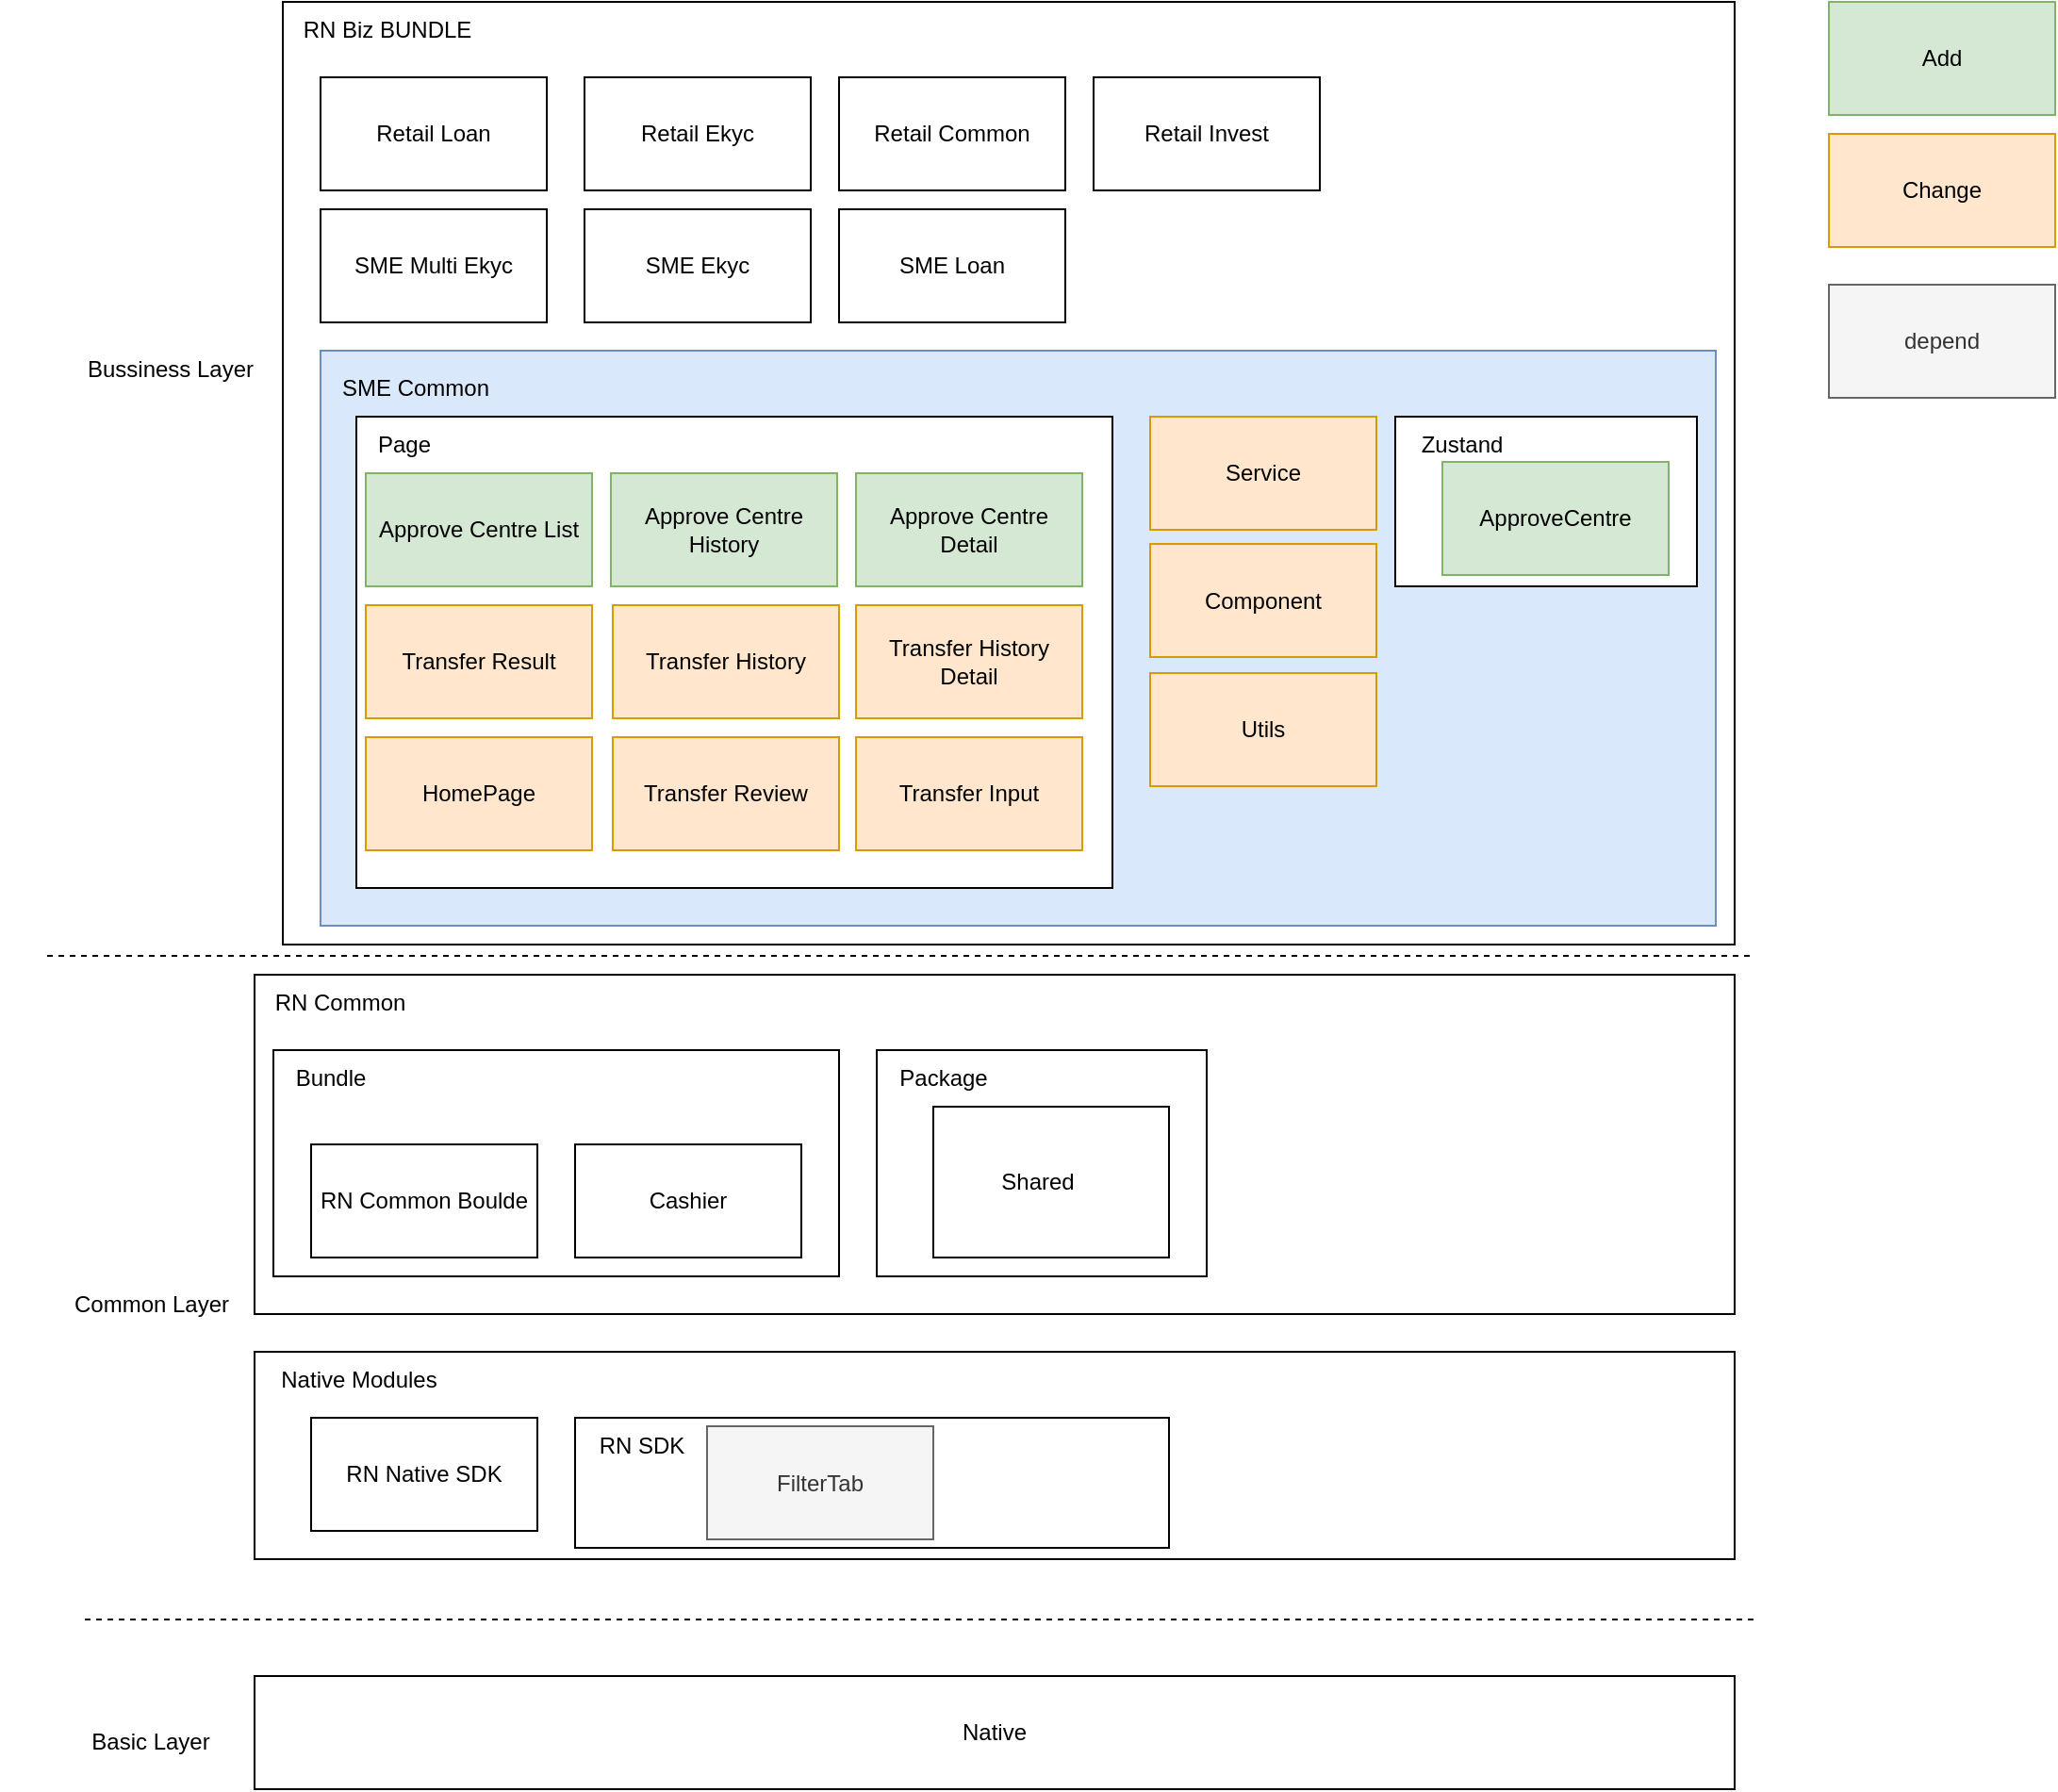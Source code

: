 <mxfile version="22.0.4" type="github" pages="5">
  <diagram name="第 1 页" id="SVOeLLBuaqfscllLG8ez">
    <mxGraphModel dx="1242" dy="789" grid="1" gridSize="10" guides="1" tooltips="1" connect="1" arrows="1" fold="1" page="1" pageScale="1" pageWidth="827" pageHeight="1169" math="0" shadow="0">
      <root>
        <mxCell id="0" />
        <mxCell id="1" parent="0" />
        <mxCell id="k2F19s1-udbzjFYvomcV-29" value="" style="rounded=0;whiteSpace=wrap;html=1;" parent="1" vertex="1">
          <mxGeometry x="165" y="586" width="785" height="180" as="geometry" />
        </mxCell>
        <mxCell id="k2F19s1-udbzjFYvomcV-27" value="" style="rounded=0;whiteSpace=wrap;html=1;" parent="1" vertex="1">
          <mxGeometry x="495" y="626" width="175" height="120" as="geometry" />
        </mxCell>
        <mxCell id="k2F19s1-udbzjFYvomcV-1" value="" style="endArrow=none;dashed=1;html=1;rounded=0;" parent="1" edge="1">
          <mxGeometry width="50" height="50" relative="1" as="geometry">
            <mxPoint x="55" y="576" as="sourcePoint" />
            <mxPoint x="960" y="576" as="targetPoint" />
          </mxGeometry>
        </mxCell>
        <mxCell id="k2F19s1-udbzjFYvomcV-2" value="Bussiness Layer" style="text;html=1;align=center;verticalAlign=middle;resizable=0;points=[];autosize=1;strokeColor=none;fillColor=none;" parent="1" vertex="1">
          <mxGeometry x="65" y="250" width="110" height="30" as="geometry" />
        </mxCell>
        <mxCell id="k2F19s1-udbzjFYvomcV-3" value="" style="rounded=0;whiteSpace=wrap;html=1;" parent="1" vertex="1">
          <mxGeometry x="180" y="70" width="770" height="500" as="geometry" />
        </mxCell>
        <mxCell id="k2F19s1-udbzjFYvomcV-4" value="RN Biz BUNDLE" style="text;html=1;align=center;verticalAlign=middle;resizable=0;points=[];autosize=1;strokeColor=none;fillColor=none;" parent="1" vertex="1">
          <mxGeometry x="180" y="70" width="110" height="30" as="geometry" />
        </mxCell>
        <mxCell id="k2F19s1-udbzjFYvomcV-5" value="Retail Loan" style="rounded=0;whiteSpace=wrap;html=1;" parent="1" vertex="1">
          <mxGeometry x="200" y="110" width="120" height="60" as="geometry" />
        </mxCell>
        <mxCell id="k2F19s1-udbzjFYvomcV-6" value="Retail Ekyc" style="rounded=0;whiteSpace=wrap;html=1;" parent="1" vertex="1">
          <mxGeometry x="340" y="110" width="120" height="60" as="geometry" />
        </mxCell>
        <mxCell id="k2F19s1-udbzjFYvomcV-7" value="Retail Invest" style="rounded=0;whiteSpace=wrap;html=1;" parent="1" vertex="1">
          <mxGeometry x="610" y="110" width="120" height="60" as="geometry" />
        </mxCell>
        <mxCell id="k2F19s1-udbzjFYvomcV-8" value="Retail Common" style="rounded=0;whiteSpace=wrap;html=1;" parent="1" vertex="1">
          <mxGeometry x="475" y="110" width="120" height="60" as="geometry" />
        </mxCell>
        <mxCell id="k2F19s1-udbzjFYvomcV-10" value="" style="rounded=0;whiteSpace=wrap;html=1;fillColor=#dae8fc;strokeColor=#6c8ebf;" parent="1" vertex="1">
          <mxGeometry x="200" y="255" width="740" height="305" as="geometry" />
        </mxCell>
        <mxCell id="k2F19s1-udbzjFYvomcV-11" value="SME Multi Ekyc" style="rounded=0;whiteSpace=wrap;html=1;" parent="1" vertex="1">
          <mxGeometry x="200" y="180" width="120" height="60" as="geometry" />
        </mxCell>
        <mxCell id="k2F19s1-udbzjFYvomcV-12" value="SME Ekyc" style="rounded=0;whiteSpace=wrap;html=1;" parent="1" vertex="1">
          <mxGeometry x="340" y="180" width="120" height="60" as="geometry" />
        </mxCell>
        <mxCell id="k2F19s1-udbzjFYvomcV-14" value="SME Loan" style="rounded=0;whiteSpace=wrap;html=1;" parent="1" vertex="1">
          <mxGeometry x="475" y="180" width="120" height="60" as="geometry" />
        </mxCell>
        <mxCell id="k2F19s1-udbzjFYvomcV-15" value="SME Common" style="text;html=1;align=center;verticalAlign=middle;resizable=0;points=[];autosize=1;strokeColor=none;fillColor=none;" parent="1" vertex="1">
          <mxGeometry x="200" y="260" width="100" height="30" as="geometry" />
        </mxCell>
        <mxCell id="k2F19s1-udbzjFYvomcV-20" value="Common Layer" style="text;html=1;align=center;verticalAlign=middle;resizable=0;points=[];autosize=1;strokeColor=none;fillColor=none;" parent="1" vertex="1">
          <mxGeometry x="55" y="746" width="110" height="30" as="geometry" />
        </mxCell>
        <mxCell id="k2F19s1-udbzjFYvomcV-21" value="" style="rounded=0;whiteSpace=wrap;html=1;" parent="1" vertex="1">
          <mxGeometry x="175" y="626" width="300" height="120" as="geometry" />
        </mxCell>
        <mxCell id="k2F19s1-udbzjFYvomcV-23" value="RN Common Boulde" style="whiteSpace=wrap;html=1;" parent="1" vertex="1">
          <mxGeometry x="195" y="676" width="120" height="60" as="geometry" />
        </mxCell>
        <mxCell id="k2F19s1-udbzjFYvomcV-24" value="Cashier" style="whiteSpace=wrap;html=1;" parent="1" vertex="1">
          <mxGeometry x="335" y="676" width="120" height="60" as="geometry" />
        </mxCell>
        <mxCell id="k2F19s1-udbzjFYvomcV-25" value="" style="whiteSpace=wrap;html=1;" parent="1" vertex="1">
          <mxGeometry x="525" y="656" width="125" height="80" as="geometry" />
        </mxCell>
        <mxCell id="k2F19s1-udbzjFYvomcV-26" value="Bundle" style="text;html=1;align=center;verticalAlign=middle;resizable=0;points=[];autosize=1;strokeColor=none;fillColor=none;" parent="1" vertex="1">
          <mxGeometry x="175" y="626" width="60" height="30" as="geometry" />
        </mxCell>
        <mxCell id="k2F19s1-udbzjFYvomcV-28" value="Package" style="text;html=1;align=center;verticalAlign=middle;resizable=0;points=[];autosize=1;strokeColor=none;fillColor=none;" parent="1" vertex="1">
          <mxGeometry x="495" y="626" width="70" height="30" as="geometry" />
        </mxCell>
        <mxCell id="k2F19s1-udbzjFYvomcV-30" value="RN Common" style="text;html=1;align=center;verticalAlign=middle;resizable=0;points=[];autosize=1;strokeColor=none;fillColor=none;" parent="1" vertex="1">
          <mxGeometry x="165" y="586" width="90" height="30" as="geometry" />
        </mxCell>
        <mxCell id="k2F19s1-udbzjFYvomcV-31" value="" style="rounded=0;whiteSpace=wrap;html=1;" parent="1" vertex="1">
          <mxGeometry x="165" y="786" width="785" height="110" as="geometry" />
        </mxCell>
        <mxCell id="k2F19s1-udbzjFYvomcV-32" value="Native Modules" style="text;html=1;align=center;verticalAlign=middle;resizable=0;points=[];autosize=1;strokeColor=none;fillColor=none;" parent="1" vertex="1">
          <mxGeometry x="165" y="786" width="110" height="30" as="geometry" />
        </mxCell>
        <mxCell id="k2F19s1-udbzjFYvomcV-33" value="RN Native SDK" style="rounded=0;whiteSpace=wrap;html=1;" parent="1" vertex="1">
          <mxGeometry x="195" y="821" width="120" height="60" as="geometry" />
        </mxCell>
        <mxCell id="k2F19s1-udbzjFYvomcV-34" value="" style="rounded=0;whiteSpace=wrap;html=1;" parent="1" vertex="1">
          <mxGeometry x="335" y="821" width="315" height="69" as="geometry" />
        </mxCell>
        <mxCell id="k2F19s1-udbzjFYvomcV-35" value="" style="endArrow=none;dashed=1;html=1;rounded=0;" parent="1" edge="1">
          <mxGeometry width="50" height="50" relative="1" as="geometry">
            <mxPoint x="75" y="928" as="sourcePoint" />
            <mxPoint x="960" y="928" as="targetPoint" />
          </mxGeometry>
        </mxCell>
        <mxCell id="k2F19s1-udbzjFYvomcV-36" value="Basic Layer" style="text;html=1;strokeColor=none;fillColor=none;align=center;verticalAlign=middle;whiteSpace=wrap;rounded=0;" parent="1" vertex="1">
          <mxGeometry x="30" y="978" width="160" height="30" as="geometry" />
        </mxCell>
        <mxCell id="k2F19s1-udbzjFYvomcV-37" value="Native" style="rounded=0;whiteSpace=wrap;html=1;" parent="1" vertex="1">
          <mxGeometry x="165" y="958" width="785" height="60" as="geometry" />
        </mxCell>
        <mxCell id="k2F19s1-udbzjFYvomcV-38" value="" style="rounded=0;whiteSpace=wrap;html=1;" parent="1" vertex="1">
          <mxGeometry x="219" y="290" width="401" height="250" as="geometry" />
        </mxCell>
        <mxCell id="k2F19s1-udbzjFYvomcV-40" value="Page" style="text;html=1;align=center;verticalAlign=middle;resizable=0;points=[];autosize=1;strokeColor=none;fillColor=none;" parent="1" vertex="1">
          <mxGeometry x="219" y="290" width="50" height="30" as="geometry" />
        </mxCell>
        <mxCell id="k2F19s1-udbzjFYvomcV-17" value="Approve Centre List" style="rounded=0;whiteSpace=wrap;html=1;fillColor=#d5e8d4;strokeColor=#82b366;" parent="1" vertex="1">
          <mxGeometry x="224" y="320" width="120" height="60" as="geometry" />
        </mxCell>
        <mxCell id="k2F19s1-udbzjFYvomcV-18" value="Approve Centre History" style="rounded=0;whiteSpace=wrap;html=1;fillColor=#d5e8d4;strokeColor=#82b366;" parent="1" vertex="1">
          <mxGeometry x="354" y="320" width="120" height="60" as="geometry" />
        </mxCell>
        <mxCell id="k2F19s1-udbzjFYvomcV-19" value="Approve Centre Detail" style="rounded=0;whiteSpace=wrap;html=1;fillColor=#d5e8d4;strokeColor=#82b366;" parent="1" vertex="1">
          <mxGeometry x="484" y="320" width="120" height="60" as="geometry" />
        </mxCell>
        <mxCell id="k2F19s1-udbzjFYvomcV-41" value="Add" style="rounded=0;whiteSpace=wrap;html=1;fillColor=#d5e8d4;strokeColor=#82b366;" parent="1" vertex="1">
          <mxGeometry x="1000" y="70" width="120" height="60" as="geometry" />
        </mxCell>
        <mxCell id="k2F19s1-udbzjFYvomcV-43" value="Transfer Input" style="rounded=0;whiteSpace=wrap;html=1;fillColor=#ffe6cc;strokeColor=#d79b00;" parent="1" vertex="1">
          <mxGeometry x="484" y="460" width="120" height="60" as="geometry" />
        </mxCell>
        <mxCell id="k2F19s1-udbzjFYvomcV-44" value="Transfer Result" style="rounded=0;whiteSpace=wrap;html=1;fillColor=#ffe6cc;strokeColor=#d79b00;" parent="1" vertex="1">
          <mxGeometry x="224" y="390" width="120" height="60" as="geometry" />
        </mxCell>
        <mxCell id="k2F19s1-udbzjFYvomcV-45" value="Transfer Review" style="rounded=0;whiteSpace=wrap;html=1;fillColor=#ffe6cc;strokeColor=#d79b00;" parent="1" vertex="1">
          <mxGeometry x="355" y="460" width="120" height="60" as="geometry" />
        </mxCell>
        <mxCell id="k2F19s1-udbzjFYvomcV-46" value="Transfer History" style="rounded=0;whiteSpace=wrap;html=1;fillColor=#ffe6cc;strokeColor=#d79b00;" parent="1" vertex="1">
          <mxGeometry x="355" y="390" width="120" height="60" as="geometry" />
        </mxCell>
        <mxCell id="k2F19s1-udbzjFYvomcV-47" value="Transfer History Detail" style="rounded=0;whiteSpace=wrap;html=1;fillColor=#ffe6cc;strokeColor=#d79b00;" parent="1" vertex="1">
          <mxGeometry x="484" y="390" width="120" height="60" as="geometry" />
        </mxCell>
        <mxCell id="k2F19s1-udbzjFYvomcV-48" value="Change" style="rounded=0;whiteSpace=wrap;html=1;fillColor=#ffe6cc;strokeColor=#d79b00;" parent="1" vertex="1">
          <mxGeometry x="1000" y="140" width="120" height="60" as="geometry" />
        </mxCell>
        <mxCell id="k2F19s1-udbzjFYvomcV-50" value="Service" style="rounded=0;whiteSpace=wrap;html=1;fillColor=#ffe6cc;strokeColor=#d79b00;" parent="1" vertex="1">
          <mxGeometry x="640" y="290" width="120" height="60" as="geometry" />
        </mxCell>
        <mxCell id="k2F19s1-udbzjFYvomcV-51" value="Component" style="rounded=0;whiteSpace=wrap;html=1;fillColor=#ffe6cc;strokeColor=#d79b00;" parent="1" vertex="1">
          <mxGeometry x="640" y="357.5" width="120" height="60" as="geometry" />
        </mxCell>
        <mxCell id="k2F19s1-udbzjFYvomcV-53" value="Utils" style="rounded=0;whiteSpace=wrap;html=1;fillColor=#ffe6cc;strokeColor=#d79b00;" parent="1" vertex="1">
          <mxGeometry x="640" y="426" width="120" height="60" as="geometry" />
        </mxCell>
        <mxCell id="k2F19s1-udbzjFYvomcV-54" value="Shared" style="text;html=1;align=center;verticalAlign=middle;resizable=0;points=[];autosize=1;strokeColor=none;fillColor=none;" parent="1" vertex="1">
          <mxGeometry x="550" y="681" width="60" height="30" as="geometry" />
        </mxCell>
        <mxCell id="nD8VQmV03DWZrEPEARVr-1" value="HomePage" style="rounded=0;whiteSpace=wrap;html=1;fillColor=#ffe6cc;strokeColor=#d79b00;" parent="1" vertex="1">
          <mxGeometry x="224" y="460" width="120" height="60" as="geometry" />
        </mxCell>
        <mxCell id="_ep7b97RxbZq0zcdTZu0-1" value="" style="rounded=0;whiteSpace=wrap;html=1;" parent="1" vertex="1">
          <mxGeometry x="770" y="290" width="160" height="90" as="geometry" />
        </mxCell>
        <mxCell id="_ep7b97RxbZq0zcdTZu0-2" value="Zustand" style="text;html=1;align=center;verticalAlign=middle;resizable=0;points=[];autosize=1;strokeColor=none;fillColor=none;" parent="1" vertex="1">
          <mxGeometry x="770" y="290" width="70" height="30" as="geometry" />
        </mxCell>
        <mxCell id="_ep7b97RxbZq0zcdTZu0-3" value="ApproveCentre" style="rounded=0;whiteSpace=wrap;html=1;fillColor=#d5e8d4;strokeColor=#82b366;" parent="1" vertex="1">
          <mxGeometry x="795" y="314" width="120" height="60" as="geometry" />
        </mxCell>
        <mxCell id="GVRIRA86Ze1fxf7ZjwVl-1" value="RN SDK" style="text;html=1;align=center;verticalAlign=middle;resizable=0;points=[];autosize=1;strokeColor=none;fillColor=none;" vertex="1" parent="1">
          <mxGeometry x="335" y="821" width="70" height="30" as="geometry" />
        </mxCell>
        <mxCell id="GVRIRA86Ze1fxf7ZjwVl-3" value="FilterTab" style="whiteSpace=wrap;html=1;fillColor=#f5f5f5;fontColor=#333333;strokeColor=#666666;" vertex="1" parent="1">
          <mxGeometry x="405" y="825.5" width="120" height="60" as="geometry" />
        </mxCell>
        <mxCell id="GVRIRA86Ze1fxf7ZjwVl-4" value="depend" style="rounded=0;whiteSpace=wrap;html=1;fillColor=#f5f5f5;fontColor=#333333;strokeColor=#666666;" vertex="1" parent="1">
          <mxGeometry x="1000" y="220" width="120" height="60" as="geometry" />
        </mxCell>
      </root>
    </mxGraphModel>
  </diagram>
  <diagram id="fCjsPduJYnLVm-VEbAuy" name="第 2 页">
    <mxGraphModel dx="1242" dy="789" grid="1" gridSize="10" guides="1" tooltips="1" connect="1" arrows="1" fold="1" page="1" pageScale="1" pageWidth="827" pageHeight="1169" math="0" shadow="0">
      <root>
        <mxCell id="0" />
        <mxCell id="1" parent="0" />
        <mxCell id="AS8XyxeajcIy4XUS7tyt-1" value="Actor" style="shape=umlActor;verticalLabelPosition=bottom;verticalAlign=top;html=1;outlineConnect=0;" parent="1" vertex="1">
          <mxGeometry x="140" y="440" width="30" height="60" as="geometry" />
        </mxCell>
        <mxCell id="AS8XyxeajcIy4XUS7tyt-2" value="view Approve Centre List" style="rounded=0;whiteSpace=wrap;html=1;" parent="1" vertex="1">
          <mxGeometry x="370" y="170" width="120" height="60" as="geometry" />
        </mxCell>
        <mxCell id="AS8XyxeajcIy4XUS7tyt-6" style="rounded=0;orthogonalLoop=1;jettySize=auto;html=1;entryX=1;entryY=0.5;entryDx=0;entryDy=0;endArrow=diamondThin;endFill=0;" parent="1" source="AS8XyxeajcIy4XUS7tyt-3" target="AS8XyxeajcIy4XUS7tyt-2" edge="1">
          <mxGeometry relative="1" as="geometry" />
        </mxCell>
        <mxCell id="jyyUSGeaHIetnFDjhhCl-16" style="rounded=0;orthogonalLoop=1;jettySize=auto;html=1;endArrow=diamondThin;endFill=0;" parent="1" source="AS8XyxeajcIy4XUS7tyt-3" target="AS8XyxeajcIy4XUS7tyt-5" edge="1">
          <mxGeometry relative="1" as="geometry" />
        </mxCell>
        <mxCell id="AS8XyxeajcIy4XUS7tyt-3" value="view Approve Centre Detail" style="ellipse;whiteSpace=wrap;html=1;" parent="1" vertex="1">
          <mxGeometry x="650" y="215" width="120" height="80" as="geometry" />
        </mxCell>
        <mxCell id="AS8XyxeajcIy4XUS7tyt-5" value="view Approve Centre History" style="rounded=0;whiteSpace=wrap;html=1;" parent="1" vertex="1">
          <mxGeometry x="370" y="300" width="120" height="60" as="geometry" />
        </mxCell>
        <mxCell id="AS8XyxeajcIy4XUS7tyt-7" value="Submit Transfer Approve" style="rounded=0;whiteSpace=wrap;html=1;shape=ellipse;perimeter=ellipsePerimeter;" parent="1" vertex="1">
          <mxGeometry x="370" y="430" width="120" height="60" as="geometry" />
        </mxCell>
        <mxCell id="AS8XyxeajcIy4XUS7tyt-10" value="View Transfer Result" style="rounded=0;whiteSpace=wrap;html=1;shape=ellipse;perimeter=ellipsePerimeter;" parent="1" vertex="1">
          <mxGeometry x="370" y="530" width="120" height="60" as="geometry" />
        </mxCell>
        <mxCell id="jyyUSGeaHIetnFDjhhCl-2" value="View Approve Centre Card" style="rounded=0;whiteSpace=wrap;html=1;shape=ellipse;perimeter=ellipsePerimeter;" parent="1" vertex="1">
          <mxGeometry x="370" y="630" width="120" height="60" as="geometry" />
        </mxCell>
        <mxCell id="jyyUSGeaHIetnFDjhhCl-9" style="rounded=0;orthogonalLoop=1;jettySize=auto;html=1;entryX=1;entryY=0.5;entryDx=0;entryDy=0;endArrow=diamondThin;endFill=0;" parent="1" source="jyyUSGeaHIetnFDjhhCl-5" target="AS8XyxeajcIy4XUS7tyt-3" edge="1">
          <mxGeometry relative="1" as="geometry" />
        </mxCell>
        <mxCell id="jyyUSGeaHIetnFDjhhCl-5" value="Cancel Submitted" style="ellipse;whiteSpace=wrap;html=1;" parent="1" vertex="1">
          <mxGeometry x="950" y="100" width="120" height="80" as="geometry" />
        </mxCell>
        <mxCell id="jyyUSGeaHIetnFDjhhCl-10" style="rounded=0;orthogonalLoop=1;jettySize=auto;html=1;entryX=1;entryY=0.5;entryDx=0;entryDy=0;endArrow=diamondThin;endFill=0;" parent="1" source="jyyUSGeaHIetnFDjhhCl-6" target="AS8XyxeajcIy4XUS7tyt-3" edge="1">
          <mxGeometry relative="1" as="geometry" />
        </mxCell>
        <mxCell id="jyyUSGeaHIetnFDjhhCl-6" value="Approve Submitted" style="ellipse;whiteSpace=wrap;html=1;" parent="1" vertex="1">
          <mxGeometry x="950" y="210" width="120" height="80" as="geometry" />
        </mxCell>
        <mxCell id="jyyUSGeaHIetnFDjhhCl-11" style="rounded=0;orthogonalLoop=1;jettySize=auto;html=1;entryX=1;entryY=0.5;entryDx=0;entryDy=0;endArrow=diamondThin;endFill=0;" parent="1" source="jyyUSGeaHIetnFDjhhCl-7" target="AS8XyxeajcIy4XUS7tyt-3" edge="1">
          <mxGeometry relative="1" as="geometry" />
        </mxCell>
        <mxCell id="jyyUSGeaHIetnFDjhhCl-7" value="Reject Submitted" style="ellipse;whiteSpace=wrap;html=1;" parent="1" vertex="1">
          <mxGeometry x="950" y="330" width="120" height="80" as="geometry" />
        </mxCell>
        <mxCell id="jyyUSGeaHIetnFDjhhCl-12" value="includes" style="text;html=1;align=center;verticalAlign=middle;resizable=0;points=[];autosize=1;strokeColor=none;fillColor=none;" parent="1" vertex="1">
          <mxGeometry x="850" y="170" width="70" height="30" as="geometry" />
        </mxCell>
        <mxCell id="jyyUSGeaHIetnFDjhhCl-13" value="includes" style="text;html=1;align=center;verticalAlign=middle;resizable=0;points=[];autosize=1;strokeColor=none;fillColor=none;" parent="1" vertex="1">
          <mxGeometry x="850" y="230" width="70" height="30" as="geometry" />
        </mxCell>
        <mxCell id="jyyUSGeaHIetnFDjhhCl-15" value="includes" style="text;html=1;align=center;verticalAlign=middle;resizable=0;points=[];autosize=1;strokeColor=none;fillColor=none;" parent="1" vertex="1">
          <mxGeometry x="870" y="280" width="70" height="30" as="geometry" />
        </mxCell>
        <mxCell id="jyyUSGeaHIetnFDjhhCl-17" value="includes" style="text;html=1;align=center;verticalAlign=middle;resizable=0;points=[];autosize=1;strokeColor=none;fillColor=none;" parent="1" vertex="1">
          <mxGeometry x="540" y="190" width="70" height="30" as="geometry" />
        </mxCell>
        <mxCell id="jyyUSGeaHIetnFDjhhCl-18" value="includes" style="text;html=1;align=center;verticalAlign=middle;resizable=0;points=[];autosize=1;strokeColor=none;fillColor=none;" parent="1" vertex="1">
          <mxGeometry x="540" y="295" width="70" height="30" as="geometry" />
        </mxCell>
        <mxCell id="jyyUSGeaHIetnFDjhhCl-19" style="rounded=0;orthogonalLoop=1;jettySize=auto;html=1;entryX=1;entryY=0.333;entryDx=0;entryDy=0;entryPerimeter=0;startArrow=classicThin;startFill=1;endArrow=none;endFill=0;exitX=0;exitY=0.5;exitDx=0;exitDy=0;" parent="1" source="AS8XyxeajcIy4XUS7tyt-2" target="AS8XyxeajcIy4XUS7tyt-1" edge="1">
          <mxGeometry relative="1" as="geometry">
            <mxPoint x="360" y="210" as="sourcePoint" />
          </mxGeometry>
        </mxCell>
        <mxCell id="jyyUSGeaHIetnFDjhhCl-20" style="rounded=0;orthogonalLoop=1;jettySize=auto;html=1;entryX=1;entryY=0.333;entryDx=0;entryDy=0;entryPerimeter=0;startArrow=classic;startFill=1;endArrow=none;endFill=0;exitX=0;exitY=0.5;exitDx=0;exitDy=0;" parent="1" source="AS8XyxeajcIy4XUS7tyt-5" target="AS8XyxeajcIy4XUS7tyt-1" edge="1">
          <mxGeometry relative="1" as="geometry" />
        </mxCell>
        <mxCell id="jyyUSGeaHIetnFDjhhCl-21" style="rounded=0;orthogonalLoop=1;jettySize=auto;html=1;entryX=1;entryY=0.333;entryDx=0;entryDy=0;entryPerimeter=0;endArrow=diamondThin;endFill=0;" parent="1" source="AS8XyxeajcIy4XUS7tyt-7" target="AS8XyxeajcIy4XUS7tyt-1" edge="1">
          <mxGeometry relative="1" as="geometry" />
        </mxCell>
        <mxCell id="jyyUSGeaHIetnFDjhhCl-22" style="rounded=0;orthogonalLoop=1;jettySize=auto;html=1;entryX=1;entryY=0.333;entryDx=0;entryDy=0;entryPerimeter=0;endArrow=diamondThin;endFill=0;" parent="1" source="AS8XyxeajcIy4XUS7tyt-10" target="AS8XyxeajcIy4XUS7tyt-1" edge="1">
          <mxGeometry relative="1" as="geometry" />
        </mxCell>
        <mxCell id="jyyUSGeaHIetnFDjhhCl-23" style="rounded=0;orthogonalLoop=1;jettySize=auto;html=1;entryX=1;entryY=0.333;entryDx=0;entryDy=0;entryPerimeter=0;endArrow=diamondThin;endFill=0;" parent="1" source="jyyUSGeaHIetnFDjhhCl-2" target="AS8XyxeajcIy4XUS7tyt-1" edge="1">
          <mxGeometry relative="1" as="geometry" />
        </mxCell>
        <mxCell id="jyyUSGeaHIetnFDjhhCl-24" value="includes" style="text;html=1;align=center;verticalAlign=middle;resizable=0;points=[];autosize=1;strokeColor=none;fillColor=none;" parent="1" vertex="1">
          <mxGeometry x="280" y="480" width="70" height="30" as="geometry" />
        </mxCell>
        <mxCell id="jyyUSGeaHIetnFDjhhCl-25" value="includes" style="text;html=1;align=center;verticalAlign=middle;resizable=0;points=[];autosize=1;strokeColor=none;fillColor=none;" parent="1" vertex="1">
          <mxGeometry x="240" y="555" width="70" height="30" as="geometry" />
        </mxCell>
      </root>
    </mxGraphModel>
  </diagram>
  <diagram id="XMk9npUKY9AwcK1mhTFS" name="第 3 页">
    <mxGraphModel dx="1242" dy="789" grid="1" gridSize="10" guides="1" tooltips="1" connect="1" arrows="1" fold="1" page="1" pageScale="1" pageWidth="827" pageHeight="1169" math="0" shadow="0">
      <root>
        <mxCell id="0" />
        <mxCell id="1" parent="0" />
        <mxCell id="8f5kq6JjVeGG66D4WR4m-1" value="" style="rounded=0;whiteSpace=wrap;html=1;" parent="1" vertex="1">
          <mxGeometry x="610" y="820" width="210" height="100" as="geometry" />
        </mxCell>
        <mxCell id="8f5kq6JjVeGG66D4WR4m-2" value="&lt;b&gt;Approve Centre List&lt;/b&gt;" style="text;html=1;align=center;verticalAlign=middle;resizable=0;points=[];autosize=1;strokeColor=none;fillColor=none;" parent="1" vertex="1">
          <mxGeometry x="610" y="820" width="140" height="30" as="geometry" />
        </mxCell>
        <mxCell id="8f5kq6JjVeGG66D4WR4m-13" style="edgeStyle=orthogonalEdgeStyle;rounded=0;orthogonalLoop=1;jettySize=auto;html=1;entryX=0;entryY=0.5;entryDx=0;entryDy=0;" parent="1" source="8f5kq6JjVeGG66D4WR4m-3" target="8f5kq6JjVeGG66D4WR4m-9" edge="1">
          <mxGeometry relative="1" as="geometry">
            <mxPoint x="900" y="990" as="targetPoint" />
          </mxGeometry>
        </mxCell>
        <mxCell id="8f5kq6JjVeGG66D4WR4m-3" value="interface ApproveCentreListProps {}" style="text;html=1;align=center;verticalAlign=middle;resizable=0;points=[];autosize=1;strokeColor=none;fillColor=none;" parent="1" vertex="1">
          <mxGeometry x="610" y="855" width="210" height="30" as="geometry" />
        </mxCell>
        <mxCell id="8f5kq6JjVeGG66D4WR4m-12" value="" style="edgeStyle=orthogonalEdgeStyle;rounded=0;orthogonalLoop=1;jettySize=auto;html=1;" parent="1" source="8f5kq6JjVeGG66D4WR4m-5" target="8f5kq6JjVeGG66D4WR4m-10" edge="1">
          <mxGeometry relative="1" as="geometry">
            <Array as="points">
              <mxPoint x="1053" y="890" />
              <mxPoint x="1053" y="890" />
            </Array>
          </mxGeometry>
        </mxCell>
        <mxCell id="8f5kq6JjVeGG66D4WR4m-5" value="" style="rounded=0;whiteSpace=wrap;html=1;" parent="1" vertex="1">
          <mxGeometry x="970" y="720" width="243" height="100" as="geometry" />
        </mxCell>
        <mxCell id="8f5kq6JjVeGG66D4WR4m-6" value="&lt;b&gt;Approve Centre History&lt;/b&gt;" style="text;html=1;align=center;verticalAlign=middle;resizable=0;points=[];autosize=1;strokeColor=none;fillColor=none;" parent="1" vertex="1">
          <mxGeometry x="970" y="720" width="160" height="30" as="geometry" />
        </mxCell>
        <mxCell id="8f5kq6JjVeGG66D4WR4m-7" value="interface ApproveCentreHisotryProps {}" style="text;html=1;align=center;verticalAlign=middle;resizable=0;points=[];autosize=1;strokeColor=none;fillColor=none;" parent="1" vertex="1">
          <mxGeometry x="970" y="755" width="230" height="30" as="geometry" />
        </mxCell>
        <mxCell id="8f5kq6JjVeGG66D4WR4m-8" style="edgeStyle=orthogonalEdgeStyle;rounded=0;orthogonalLoop=1;jettySize=auto;html=1;entryX=0;entryY=0.5;entryDx=0;entryDy=0;entryPerimeter=0;" parent="1" source="8f5kq6JjVeGG66D4WR4m-1" target="8f5kq6JjVeGG66D4WR4m-7" edge="1">
          <mxGeometry relative="1" as="geometry" />
        </mxCell>
        <mxCell id="8f5kq6JjVeGG66D4WR4m-9" value="" style="rounded=0;whiteSpace=wrap;html=1;" parent="1" vertex="1">
          <mxGeometry x="970" y="970" width="243" height="100" as="geometry" />
        </mxCell>
        <mxCell id="8f5kq6JjVeGG66D4WR4m-10" value="&lt;b&gt;Approve Centre Detail&lt;/b&gt;" style="text;html=1;align=center;verticalAlign=middle;resizable=0;points=[];autosize=1;strokeColor=none;fillColor=none;" parent="1" vertex="1">
          <mxGeometry x="975" y="970" width="150" height="30" as="geometry" />
        </mxCell>
        <mxCell id="8f5kq6JjVeGG66D4WR4m-11" value="interface ApproveCentreDetailProps {&lt;br&gt;approveId:string&lt;br&gt;}" style="text;html=1;align=center;verticalAlign=middle;resizable=0;points=[];autosize=1;strokeColor=none;fillColor=none;" parent="1" vertex="1">
          <mxGeometry x="980" y="1000" width="220" height="60" as="geometry" />
        </mxCell>
        <mxCell id="8f5kq6JjVeGG66D4WR4m-14" value="{&lt;br&gt;&lt;div style=&quot;&quot;&gt;&lt;span style=&quot;background-color: initial;&quot;&gt;approveId:string&lt;/span&gt;&lt;/div&gt;}" style="text;html=1;align=left;verticalAlign=middle;resizable=0;points=[];autosize=1;strokeColor=none;fillColor=none;" parent="1" vertex="1">
          <mxGeometry x="900" y="920" width="110" height="60" as="geometry" />
        </mxCell>
        <mxCell id="8f5kq6JjVeGG66D4WR4m-15" value="{&lt;br&gt;&lt;div style=&quot;&quot;&gt;&lt;span style=&quot;background-color: initial;&quot;&gt;approveId:string&lt;/span&gt;&lt;/div&gt;}" style="text;html=1;align=left;verticalAlign=middle;resizable=0;points=[];autosize=1;strokeColor=none;fillColor=none;" parent="1" vertex="1">
          <mxGeometry x="1053" y="840" width="110" height="60" as="geometry" />
        </mxCell>
        <mxCell id="8f5kq6JjVeGG66D4WR4m-18" style="edgeStyle=orthogonalEdgeStyle;rounded=0;orthogonalLoop=1;jettySize=auto;html=1;" parent="1" source="8f5kq6JjVeGG66D4WR4m-16" target="8f5kq6JjVeGG66D4WR4m-17" edge="1">
          <mxGeometry relative="1" as="geometry">
            <Array as="points">
              <mxPoint x="520" y="510" />
              <mxPoint x="520" y="625" />
            </Array>
          </mxGeometry>
        </mxCell>
        <mxCell id="8f5kq6JjVeGG66D4WR4m-16" value="" style="rounded=0;whiteSpace=wrap;html=1;" parent="1" vertex="1">
          <mxGeometry x="220" y="470" width="210" height="80" as="geometry" />
        </mxCell>
        <mxCell id="8f5kq6JjVeGG66D4WR4m-36" value="" style="edgeStyle=orthogonalEdgeStyle;rounded=0;orthogonalLoop=1;jettySize=auto;html=1;" parent="1" source="8f5kq6JjVeGG66D4WR4m-17" target="8f5kq6JjVeGG66D4WR4m-35" edge="1">
          <mxGeometry relative="1" as="geometry">
            <Array as="points">
              <mxPoint x="910" y="625" />
              <mxPoint x="910" y="625" />
            </Array>
          </mxGeometry>
        </mxCell>
        <mxCell id="8f5kq6JjVeGG66D4WR4m-17" value="" style="rounded=0;whiteSpace=wrap;html=1;" parent="1" vertex="1">
          <mxGeometry x="610" y="585" width="210" height="80" as="geometry" />
        </mxCell>
        <mxCell id="8f5kq6JjVeGG66D4WR4m-20" value="&lt;b&gt;Transfer Input&lt;/b&gt;" style="text;html=1;align=center;verticalAlign=middle;resizable=0;points=[];autosize=1;strokeColor=none;fillColor=none;" parent="1" vertex="1">
          <mxGeometry x="610" y="585" width="100" height="30" as="geometry" />
        </mxCell>
        <mxCell id="8f5kq6JjVeGG66D4WR4m-21" value="&lt;b&gt;New Transfer&lt;/b&gt;" style="text;html=1;align=center;verticalAlign=middle;resizable=0;points=[];autosize=1;strokeColor=none;fillColor=none;" parent="1" vertex="1">
          <mxGeometry x="220" y="470" width="100" height="30" as="geometry" />
        </mxCell>
        <mxCell id="8f5kq6JjVeGG66D4WR4m-26" style="edgeStyle=orthogonalEdgeStyle;rounded=0;orthogonalLoop=1;jettySize=auto;html=1;entryX=0;entryY=0.5;entryDx=0;entryDy=0;" parent="1" source="8f5kq6JjVeGG66D4WR4m-22" target="8f5kq6JjVeGG66D4WR4m-17" edge="1">
          <mxGeometry relative="1" as="geometry">
            <Array as="points">
              <mxPoint x="520" y="760" />
              <mxPoint x="520" y="625" />
            </Array>
          </mxGeometry>
        </mxCell>
        <mxCell id="8f5kq6JjVeGG66D4WR4m-22" value="" style="rounded=0;whiteSpace=wrap;html=1;" parent="1" vertex="1">
          <mxGeometry x="215" y="735" width="210" height="80" as="geometry" />
        </mxCell>
        <mxCell id="8f5kq6JjVeGG66D4WR4m-23" value="&lt;b&gt;HomePage&lt;/b&gt;" style="text;html=1;align=center;verticalAlign=middle;resizable=0;points=[];autosize=1;strokeColor=none;fillColor=none;" parent="1" vertex="1">
          <mxGeometry x="220" y="735" width="90" height="30" as="geometry" />
        </mxCell>
        <mxCell id="8f5kq6JjVeGG66D4WR4m-27" style="edgeStyle=orthogonalEdgeStyle;rounded=0;orthogonalLoop=1;jettySize=auto;html=1;entryX=0;entryY=0.5;entryDx=0;entryDy=0;" parent="1" source="8f5kq6JjVeGG66D4WR4m-24" target="8f5kq6JjVeGG66D4WR4m-17" edge="1">
          <mxGeometry relative="1" as="geometry" />
        </mxCell>
        <mxCell id="8f5kq6JjVeGG66D4WR4m-24" value="" style="rounded=0;whiteSpace=wrap;html=1;" parent="1" vertex="1">
          <mxGeometry x="220" y="600" width="210" height="80" as="geometry" />
        </mxCell>
        <mxCell id="8f5kq6JjVeGG66D4WR4m-25" value="&lt;b&gt;TransferLanding&lt;/b&gt;" style="text;html=1;align=center;verticalAlign=middle;resizable=0;points=[];autosize=1;strokeColor=none;fillColor=none;" parent="1" vertex="1">
          <mxGeometry x="220" y="600" width="120" height="30" as="geometry" />
        </mxCell>
        <mxCell id="8f5kq6JjVeGG66D4WR4m-28" value="interface HomePageProps {&lt;br&gt;}" style="text;html=1;align=center;verticalAlign=middle;resizable=0;points=[];autosize=1;strokeColor=none;fillColor=none;" parent="1" vertex="1">
          <mxGeometry x="220" y="765" width="170" height="40" as="geometry" />
        </mxCell>
        <mxCell id="8f5kq6JjVeGG66D4WR4m-29" value="interface NewTransferProps {&lt;br&gt;}" style="text;html=1;align=center;verticalAlign=middle;resizable=0;points=[];autosize=1;strokeColor=none;fillColor=none;" parent="1" vertex="1">
          <mxGeometry x="225" y="500" width="180" height="40" as="geometry" />
        </mxCell>
        <mxCell id="8f5kq6JjVeGG66D4WR4m-30" value="interface TransferLandingProps {&lt;br&gt;}" style="text;html=1;align=center;verticalAlign=middle;resizable=0;points=[];autosize=1;strokeColor=none;fillColor=none;" parent="1" vertex="1">
          <mxGeometry x="215" y="630" width="200" height="40" as="geometry" />
        </mxCell>
        <mxCell id="8f5kq6JjVeGG66D4WR4m-32" value="interface TransferInputProps {&lt;br&gt;}" style="text;html=1;align=center;verticalAlign=middle;resizable=0;points=[];autosize=1;strokeColor=none;fillColor=none;" parent="1" vertex="1">
          <mxGeometry x="612" y="615" width="180" height="40" as="geometry" />
        </mxCell>
        <mxCell id="8f5kq6JjVeGG66D4WR4m-33" value="" style="rounded=0;whiteSpace=wrap;html=1;" parent="1" vertex="1">
          <mxGeometry x="930" y="585" width="210" height="80" as="geometry" />
        </mxCell>
        <mxCell id="8f5kq6JjVeGG66D4WR4m-34" value="&lt;b&gt;Transfer Review&lt;/b&gt;" style="text;html=1;align=center;verticalAlign=middle;resizable=0;points=[];autosize=1;strokeColor=none;fillColor=none;" parent="1" vertex="1">
          <mxGeometry x="920" y="585" width="120" height="30" as="geometry" />
        </mxCell>
        <mxCell id="8f5kq6JjVeGG66D4WR4m-35" value="interface TransferReviewProps {&lt;br&gt;}" style="text;html=1;align=center;verticalAlign=middle;resizable=0;points=[];autosize=1;strokeColor=none;fillColor=none;" parent="1" vertex="1">
          <mxGeometry x="930" y="615" width="190" height="40" as="geometry" />
        </mxCell>
        <mxCell id="8f5kq6JjVeGG66D4WR4m-37" value="" style="rounded=0;whiteSpace=wrap;html=1;" parent="1" vertex="1">
          <mxGeometry x="1230" y="585" width="210" height="80" as="geometry" />
        </mxCell>
        <mxCell id="8f5kq6JjVeGG66D4WR4m-38" value="&lt;b&gt;Transfer Result&lt;/b&gt;" style="text;html=1;align=center;verticalAlign=middle;resizable=0;points=[];autosize=1;strokeColor=none;fillColor=none;" parent="1" vertex="1">
          <mxGeometry x="1230" y="585" width="110" height="30" as="geometry" />
        </mxCell>
        <mxCell id="8f5kq6JjVeGG66D4WR4m-39" value="interface TransferResultProps {&lt;br&gt;}" style="text;html=1;align=center;verticalAlign=middle;resizable=0;points=[];autosize=1;strokeColor=none;fillColor=none;" parent="1" vertex="1">
          <mxGeometry x="1230" y="615" width="190" height="40" as="geometry" />
        </mxCell>
        <mxCell id="8f5kq6JjVeGG66D4WR4m-40" style="edgeStyle=orthogonalEdgeStyle;rounded=0;orthogonalLoop=1;jettySize=auto;html=1;entryX=0.013;entryY=0.238;entryDx=0;entryDy=0;entryPerimeter=0;" parent="1" source="8f5kq6JjVeGG66D4WR4m-33" target="8f5kq6JjVeGG66D4WR4m-39" edge="1">
          <mxGeometry relative="1" as="geometry" />
        </mxCell>
        <mxCell id="8f5kq6JjVeGG66D4WR4m-41" style="edgeStyle=orthogonalEdgeStyle;rounded=0;orthogonalLoop=1;jettySize=auto;html=1;entryX=-0.002;entryY=0.783;entryDx=0;entryDy=0;entryPerimeter=0;" parent="1" source="8f5kq6JjVeGG66D4WR4m-22" target="8f5kq6JjVeGG66D4WR4m-3" edge="1">
          <mxGeometry relative="1" as="geometry">
            <Array as="points">
              <mxPoint x="520" y="760" />
              <mxPoint x="520" y="878" />
            </Array>
          </mxGeometry>
        </mxCell>
      </root>
    </mxGraphModel>
  </diagram>
  <diagram id="J2uWFid1PBfHQsavgFMr" name="第 4 页">
    <mxGraphModel dx="1242" dy="789" grid="1" gridSize="10" guides="1" tooltips="1" connect="1" arrows="1" fold="1" page="1" pageScale="1" pageWidth="827" pageHeight="1169" math="0" shadow="0">
      <root>
        <mxCell id="0" />
        <mxCell id="1" parent="0" />
        <mxCell id="DcLgtRXE91wZauaQoets-2" value="Approve Centre List Page" style="rounded=0;whiteSpace=wrap;html=1;" parent="1" vertex="1">
          <mxGeometry x="260" y="110" width="170" height="30" as="geometry" />
        </mxCell>
        <mxCell id="DcLgtRXE91wZauaQoets-8" value="" style="rounded=0;whiteSpace=wrap;html=1;" parent="1" vertex="1">
          <mxGeometry x="260" y="140" width="170" height="120" as="geometry" />
        </mxCell>
        <mxCell id="DcLgtRXE91wZauaQoets-10" value="state:{&lt;br&gt;approveList :&amp;nbsp; Array,&lt;br&gt;myRequestList: Array,&lt;br&gt;}" style="text;html=1;align=left;verticalAlign=middle;resizable=0;points=[];autosize=1;strokeColor=none;fillColor=none;" parent="1" vertex="1">
          <mxGeometry x="260" y="140" width="140" height="70" as="geometry" />
        </mxCell>
        <mxCell id="DcLgtRXE91wZauaQoets-11" value="Approve Centre List" style="rounded=0;whiteSpace=wrap;html=1;" parent="1" vertex="1">
          <mxGeometry x="530" y="110" width="270" height="30" as="geometry" />
        </mxCell>
        <mxCell id="DcLgtRXE91wZauaQoets-12" value="" style="rounded=0;whiteSpace=wrap;html=1;" parent="1" vertex="1">
          <mxGeometry x="530" y="140" width="270" height="120" as="geometry" />
        </mxCell>
        <mxCell id="DcLgtRXE91wZauaQoets-14" style="edgeStyle=orthogonalEdgeStyle;rounded=0;orthogonalLoop=1;jettySize=auto;html=1;entryX=1;entryY=0.5;entryDx=0;entryDy=0;" parent="1" source="DcLgtRXE91wZauaQoets-12" target="DcLgtRXE91wZauaQoets-8" edge="1">
          <mxGeometry relative="1" as="geometry" />
        </mxCell>
        <mxCell id="DcLgtRXE91wZauaQoets-15" value="Approve Centre List Item" style="rounded=0;whiteSpace=wrap;html=1;" parent="1" vertex="1">
          <mxGeometry x="930" y="110" width="270" height="30" as="geometry" />
        </mxCell>
        <mxCell id="DcLgtRXE91wZauaQoets-17" value="" style="edgeStyle=orthogonalEdgeStyle;rounded=0;orthogonalLoop=1;jettySize=auto;html=1;" parent="1" source="DcLgtRXE91wZauaQoets-16" target="DcLgtRXE91wZauaQoets-12" edge="1">
          <mxGeometry relative="1" as="geometry" />
        </mxCell>
        <mxCell id="DcLgtRXE91wZauaQoets-16" value="" style="rounded=0;whiteSpace=wrap;html=1;" parent="1" vertex="1">
          <mxGeometry x="930" y="140" width="270" height="120" as="geometry" />
        </mxCell>
        <mxCell id="DcLgtRXE91wZauaQoets-18" value="&amp;nbsp;Pay Item" style="rounded=0;whiteSpace=wrap;html=1;" parent="1" vertex="1">
          <mxGeometry x="1350" y="110" width="240" height="30" as="geometry" />
        </mxCell>
        <mxCell id="DcLgtRXE91wZauaQoets-22" value="" style="edgeStyle=orthogonalEdgeStyle;rounded=0;orthogonalLoop=1;jettySize=auto;html=1;" parent="1" source="DcLgtRXE91wZauaQoets-19" target="DcLgtRXE91wZauaQoets-16" edge="1">
          <mxGeometry relative="1" as="geometry" />
        </mxCell>
        <mxCell id="DcLgtRXE91wZauaQoets-19" value="" style="rounded=0;whiteSpace=wrap;html=1;" parent="1" vertex="1">
          <mxGeometry x="1350" y="140" width="240" height="120" as="geometry" />
        </mxCell>
        <mxCell id="DcLgtRXE91wZauaQoets-20" value="Approve List Base Item" style="rounded=0;whiteSpace=wrap;html=1;" parent="1" vertex="1">
          <mxGeometry x="1710" y="110" width="270" height="30" as="geometry" />
        </mxCell>
        <mxCell id="DcLgtRXE91wZauaQoets-23" value="" style="edgeStyle=orthogonalEdgeStyle;rounded=0;orthogonalLoop=1;jettySize=auto;html=1;exitX=-0.005;exitY=0.34;exitDx=0;exitDy=0;exitPerimeter=0;" parent="1" source="DcLgtRXE91wZauaQoets-25" target="DcLgtRXE91wZauaQoets-19" edge="1">
          <mxGeometry relative="1" as="geometry">
            <Array as="points">
              <mxPoint x="1709" y="200" />
            </Array>
          </mxGeometry>
        </mxCell>
        <mxCell id="DcLgtRXE91wZauaQoets-21" value="" style="rounded=0;whiteSpace=wrap;html=1;" parent="1" vertex="1">
          <mxGeometry x="1710" y="140" width="270" height="160" as="geometry" />
        </mxCell>
        <mxCell id="DcLgtRXE91wZauaQoets-36" style="edgeStyle=orthogonalEdgeStyle;rounded=0;orthogonalLoop=1;jettySize=auto;html=1;entryX=1;entryY=0.5;entryDx=0;entryDy=0;" parent="1" source="DcLgtRXE91wZauaQoets-25" target="DcLgtRXE91wZauaQoets-33" edge="1">
          <mxGeometry relative="1" as="geometry">
            <Array as="points">
              <mxPoint x="1640" y="200" />
              <mxPoint x="1640" y="390" />
            </Array>
          </mxGeometry>
        </mxCell>
        <mxCell id="DcLgtRXE91wZauaQoets-25" value="props:{&lt;br&gt;title :&amp;nbsp; string,&lt;br&gt;subTtitle: string,&lt;br&gt;status:&quot;submitted&quot;|&quot;appored&quot;|&quot;expried&quot;|&quot;rejected&quot;&lt;br&gt;operator: string&lt;br&gt;operator?: string&lt;br&gt;onPress?: ()=&amp;gt;void&lt;br&gt;rightChild: Element&lt;br&gt;}" style="text;html=1;align=left;verticalAlign=middle;resizable=0;points=[];autosize=1;strokeColor=none;fillColor=none;" parent="1" vertex="1">
          <mxGeometry x="1710" y="150" width="280" height="140" as="geometry" />
        </mxCell>
        <mxCell id="DcLgtRXE91wZauaQoets-26" value="props:{&lt;br&gt;list: Array,&lt;br&gt;onPress?: (data: Object)=&amp;gt;void&lt;br style=&quot;border-color: var(--border-color);&quot;&gt;&lt;br&gt;}" style="text;html=1;align=left;verticalAlign=middle;resizable=0;points=[];autosize=1;strokeColor=none;fillColor=none;" parent="1" vertex="1">
          <mxGeometry x="530" y="140" width="190" height="90" as="geometry" />
        </mxCell>
        <mxCell id="DcLgtRXE91wZauaQoets-28" value="props:{&lt;br&gt;cardType:&quot;Pay&quot;&amp;nbsp; ,&lt;br&gt;cardData: Object,&lt;br&gt;onPress?: (data: Object)=&amp;gt;void&lt;br&gt;}" style="text;html=1;align=left;verticalAlign=middle;resizable=0;points=[];autosize=1;strokeColor=none;fillColor=none;" parent="1" vertex="1">
          <mxGeometry x="930" y="135" width="190" height="90" as="geometry" />
        </mxCell>
        <mxCell id="DcLgtRXE91wZauaQoets-29" value="props:{&lt;br&gt;cardData: Object&lt;br&gt;onPress?: (data: Object)=&amp;gt;void&lt;br&gt;}" style="text;html=1;align=left;verticalAlign=middle;resizable=0;points=[];autosize=1;strokeColor=none;fillColor=none;" parent="1" vertex="1">
          <mxGeometry x="1350" y="135" width="190" height="70" as="geometry" />
        </mxCell>
        <mxCell id="DcLgtRXE91wZauaQoets-30" value="" style="endArrow=none;dashed=1;html=1;rounded=0;" parent="1" edge="1">
          <mxGeometry width="50" height="50" relative="1" as="geometry">
            <mxPoint x="1300" y="450" as="sourcePoint" />
            <mxPoint x="1300" y="10" as="targetPoint" />
          </mxGeometry>
        </mxCell>
        <mxCell id="DcLgtRXE91wZauaQoets-31" value="" style="endArrow=none;dashed=1;html=1;rounded=0;" parent="1" edge="1">
          <mxGeometry width="50" height="50" relative="1" as="geometry">
            <mxPoint x="1660" y="450" as="sourcePoint" />
            <mxPoint x="1660" as="targetPoint" />
          </mxGeometry>
        </mxCell>
        <mxCell id="DcLgtRXE91wZauaQoets-32" value="后续新增的类型卡片" style="rounded=0;whiteSpace=wrap;html=1;" parent="1" vertex="1">
          <mxGeometry x="1350" y="300" width="240" height="30" as="geometry" />
        </mxCell>
        <mxCell id="DcLgtRXE91wZauaQoets-35" style="edgeStyle=orthogonalEdgeStyle;rounded=0;orthogonalLoop=1;jettySize=auto;html=1;entryX=1;entryY=0.5;entryDx=0;entryDy=0;" parent="1" source="DcLgtRXE91wZauaQoets-33" target="DcLgtRXE91wZauaQoets-16" edge="1">
          <mxGeometry relative="1" as="geometry" />
        </mxCell>
        <mxCell id="DcLgtRXE91wZauaQoets-33" value="" style="rounded=0;whiteSpace=wrap;html=1;" parent="1" vertex="1">
          <mxGeometry x="1350" y="330" width="240" height="120" as="geometry" />
        </mxCell>
        <mxCell id="DcLgtRXE91wZauaQoets-34" value="props:{&lt;br style=&quot;border-color: var(--border-color);&quot;&gt;cardData: Object,&lt;br&gt;onPress?: (data: Object)=&amp;gt;void&lt;br style=&quot;border-color: var(--border-color);&quot;&gt;}" style="text;html=1;align=left;verticalAlign=middle;resizable=0;points=[];autosize=1;strokeColor=none;fillColor=none;" parent="1" vertex="1">
          <mxGeometry x="1350" y="325" width="190" height="70" as="geometry" />
        </mxCell>
        <mxCell id="C0ukNhvNSHN7-296-qSS-2" value="Approve Centre Tab" style="rounded=0;whiteSpace=wrap;html=1;" parent="1" vertex="1">
          <mxGeometry x="530" y="325" width="270" height="30" as="geometry" />
        </mxCell>
        <mxCell id="emsBVYmtyrtBnl_7ZiwK-6" style="edgeStyle=orthogonalEdgeStyle;rounded=0;orthogonalLoop=1;jettySize=auto;html=1;entryX=1;entryY=0.5;entryDx=0;entryDy=0;" parent="1" source="C0ukNhvNSHN7-296-qSS-3" target="DcLgtRXE91wZauaQoets-8" edge="1">
          <mxGeometry relative="1" as="geometry" />
        </mxCell>
        <mxCell id="C0ukNhvNSHN7-296-qSS-3" value="" style="rounded=0;whiteSpace=wrap;html=1;" parent="1" vertex="1">
          <mxGeometry x="530" y="355" width="270" height="275" as="geometry" />
        </mxCell>
        <mxCell id="C0ukNhvNSHN7-296-qSS-4" value="props:{&lt;br&gt;&amp;nbsp;tabList:Array&amp;lt;{&lt;br&gt;&amp;nbsp; &amp;nbsp; &amp;nbsp; &amp;nbsp; &amp;nbsp; &amp;nbsp; &amp;nbsp; &amp;nbsp; &amp;nbsp; &amp;nbsp; &amp;nbsp; &amp;nbsp; value:string, &lt;br&gt;&amp;nbsp; &amp;nbsp; &amp;nbsp; &amp;nbsp; &amp;nbsp; &amp;nbsp; &amp;nbsp; &amp;nbsp; &amp;nbsp; &amp;nbsp; &amp;nbsp; &amp;nbsp; key:string,&lt;br&gt;&amp;nbsp; &amp;nbsp; &amp;nbsp; &amp;nbsp; &amp;nbsp; &amp;nbsp; &amp;nbsp; &amp;nbsp; &amp;nbsp; &amp;nbsp; &amp;nbsp; &amp;nbsp; subTabList:Array&lt;br&gt;&amp;nbsp; &amp;nbsp; &amp;nbsp; &amp;nbsp; &amp;nbsp; &amp;nbsp; &amp;nbsp; &amp;nbsp; &amp;nbsp; &amp;nbsp; &amp;nbsp; }&amp;gt;,&lt;br&gt;&amp;nbsp;tabValue:{&lt;br&gt;&amp;nbsp; &amp;nbsp; value:string&lt;br&gt;&amp;nbsp; &amp;nbsp; subTabValue: string&lt;br&gt;&amp;nbsp; },&lt;br&gt;&amp;nbsp;onPress:({&lt;br&gt;&amp;nbsp; &amp;nbsp; value:string,&lt;br&gt;&amp;nbsp; &amp;nbsp; subTabValue:string&lt;br&gt;&amp;nbsp; })=&amp;gt;void&lt;br&gt;}" style="text;html=1;align=left;verticalAlign=middle;resizable=0;points=[];autosize=1;strokeColor=none;fillColor=none;" parent="1" vertex="1">
          <mxGeometry x="530" y="355" width="190" height="230" as="geometry" />
        </mxCell>
        <mxCell id="emsBVYmtyrtBnl_7ZiwK-1" value="Filter Tab" style="rounded=0;whiteSpace=wrap;html=1;" parent="1" vertex="1">
          <mxGeometry x="930" y="315" width="270" height="30" as="geometry" />
        </mxCell>
        <mxCell id="emsBVYmtyrtBnl_7ZiwK-8" style="edgeStyle=orthogonalEdgeStyle;rounded=0;orthogonalLoop=1;jettySize=auto;html=1;" parent="1" source="emsBVYmtyrtBnl_7ZiwK-2" target="C0ukNhvNSHN7-296-qSS-3" edge="1">
          <mxGeometry relative="1" as="geometry">
            <Array as="points">
              <mxPoint x="830" y="405" />
              <mxPoint x="830" y="405" />
            </Array>
          </mxGeometry>
        </mxCell>
        <mxCell id="emsBVYmtyrtBnl_7ZiwK-2" value="" style="rounded=0;whiteSpace=wrap;html=1;" parent="1" vertex="1">
          <mxGeometry x="930" y="345" width="270" height="120" as="geometry" />
        </mxCell>
        <mxCell id="emsBVYmtyrtBnl_7ZiwK-3" value="props:{&lt;br&gt;&amp;nbsp;list:Array,&lt;br&gt;&amp;nbsp;value:string,&lt;br&gt;&amp;nbsp;onPress?:(subTabValue:string)=&amp;gt;void&lt;br&gt;}" style="text;html=1;align=left;verticalAlign=middle;resizable=0;points=[];autosize=1;strokeColor=none;fillColor=none;" parent="1" vertex="1">
          <mxGeometry x="930" y="345" width="230" height="90" as="geometry" />
        </mxCell>
        <mxCell id="mdODPO0i2_gZybk8rBxy-1" value="这里只处理UI渲染样式，不处理业务逻辑" style="text;html=1;align=center;verticalAlign=middle;resizable=0;points=[];autosize=1;strokeColor=none;fillColor=none;" parent="1" vertex="1">
          <mxGeometry x="1355" y="30" width="240" height="30" as="geometry" />
        </mxCell>
      </root>
    </mxGraphModel>
  </diagram>
  <diagram id="aF900XVc7q5kqWJ5tE7z" name="第 5 页">
    <mxGraphModel dx="1242" dy="789" grid="1" gridSize="10" guides="1" tooltips="1" connect="1" arrows="1" fold="1" page="1" pageScale="1" pageWidth="827" pageHeight="1169" math="0" shadow="0">
      <root>
        <mxCell id="0" />
        <mxCell id="1" parent="0" />
        <mxCell id="eWKUjO3y-9rqGmt7m8hz-1" value="Approve Centre History Page" style="rounded=0;whiteSpace=wrap;html=1;" parent="1" vertex="1">
          <mxGeometry x="260" y="110" width="170" height="30" as="geometry" />
        </mxCell>
        <mxCell id="eWKUjO3y-9rqGmt7m8hz-2" value="" style="rounded=0;whiteSpace=wrap;html=1;" parent="1" vertex="1">
          <mxGeometry x="260" y="140" width="170" height="120" as="geometry" />
        </mxCell>
        <mxCell id="eWKUjO3y-9rqGmt7m8hz-3" value="state:{&lt;br&gt;approveList :&amp;nbsp; Array,&lt;br&gt;myRequestList: Array,&lt;br&gt;}" style="text;html=1;align=left;verticalAlign=middle;resizable=0;points=[];autosize=1;strokeColor=none;fillColor=none;" parent="1" vertex="1">
          <mxGeometry x="260" y="140" width="140" height="70" as="geometry" />
        </mxCell>
        <mxCell id="eWKUjO3y-9rqGmt7m8hz-4" value="Approve Centre List" style="rounded=0;whiteSpace=wrap;html=1;" parent="1" vertex="1">
          <mxGeometry x="530" y="110" width="270" height="30" as="geometry" />
        </mxCell>
        <mxCell id="eWKUjO3y-9rqGmt7m8hz-5" value="" style="rounded=0;whiteSpace=wrap;html=1;" parent="1" vertex="1">
          <mxGeometry x="530" y="140" width="270" height="120" as="geometry" />
        </mxCell>
        <mxCell id="eWKUjO3y-9rqGmt7m8hz-6" style="edgeStyle=orthogonalEdgeStyle;rounded=0;orthogonalLoop=1;jettySize=auto;html=1;entryX=1;entryY=0.5;entryDx=0;entryDy=0;" parent="1" source="eWKUjO3y-9rqGmt7m8hz-5" target="eWKUjO3y-9rqGmt7m8hz-2" edge="1">
          <mxGeometry relative="1" as="geometry" />
        </mxCell>
        <mxCell id="eWKUjO3y-9rqGmt7m8hz-7" value="Approve Centre List Item" style="rounded=0;whiteSpace=wrap;html=1;" parent="1" vertex="1">
          <mxGeometry x="930" y="110" width="270" height="30" as="geometry" />
        </mxCell>
        <mxCell id="eWKUjO3y-9rqGmt7m8hz-8" value="" style="edgeStyle=orthogonalEdgeStyle;rounded=0;orthogonalLoop=1;jettySize=auto;html=1;" parent="1" source="eWKUjO3y-9rqGmt7m8hz-9" target="eWKUjO3y-9rqGmt7m8hz-5" edge="1">
          <mxGeometry relative="1" as="geometry" />
        </mxCell>
        <mxCell id="eWKUjO3y-9rqGmt7m8hz-9" value="" style="rounded=0;whiteSpace=wrap;html=1;" parent="1" vertex="1">
          <mxGeometry x="930" y="140" width="270" height="120" as="geometry" />
        </mxCell>
        <mxCell id="eWKUjO3y-9rqGmt7m8hz-10" value="&amp;nbsp;Pay Item" style="rounded=0;whiteSpace=wrap;html=1;" parent="1" vertex="1">
          <mxGeometry x="1350" y="110" width="240" height="30" as="geometry" />
        </mxCell>
        <mxCell id="eWKUjO3y-9rqGmt7m8hz-11" value="" style="edgeStyle=orthogonalEdgeStyle;rounded=0;orthogonalLoop=1;jettySize=auto;html=1;" parent="1" source="eWKUjO3y-9rqGmt7m8hz-12" target="eWKUjO3y-9rqGmt7m8hz-9" edge="1">
          <mxGeometry relative="1" as="geometry" />
        </mxCell>
        <mxCell id="eWKUjO3y-9rqGmt7m8hz-12" value="" style="rounded=0;whiteSpace=wrap;html=1;" parent="1" vertex="1">
          <mxGeometry x="1350" y="140" width="240" height="120" as="geometry" />
        </mxCell>
        <mxCell id="eWKUjO3y-9rqGmt7m8hz-13" value="Approve List Base Item" style="rounded=0;whiteSpace=wrap;html=1;" parent="1" vertex="1">
          <mxGeometry x="1710" y="110" width="270" height="30" as="geometry" />
        </mxCell>
        <mxCell id="eWKUjO3y-9rqGmt7m8hz-14" value="" style="edgeStyle=orthogonalEdgeStyle;rounded=0;orthogonalLoop=1;jettySize=auto;html=1;exitX=-0.005;exitY=0.34;exitDx=0;exitDy=0;exitPerimeter=0;" parent="1" source="eWKUjO3y-9rqGmt7m8hz-17" target="eWKUjO3y-9rqGmt7m8hz-12" edge="1">
          <mxGeometry relative="1" as="geometry">
            <Array as="points">
              <mxPoint x="1709" y="200" />
            </Array>
          </mxGeometry>
        </mxCell>
        <mxCell id="eWKUjO3y-9rqGmt7m8hz-15" value="" style="rounded=0;whiteSpace=wrap;html=1;" parent="1" vertex="1">
          <mxGeometry x="1710" y="140" width="270" height="160" as="geometry" />
        </mxCell>
        <mxCell id="eWKUjO3y-9rqGmt7m8hz-16" style="edgeStyle=orthogonalEdgeStyle;rounded=0;orthogonalLoop=1;jettySize=auto;html=1;entryX=1;entryY=0.5;entryDx=0;entryDy=0;" parent="1" source="eWKUjO3y-9rqGmt7m8hz-17" target="eWKUjO3y-9rqGmt7m8hz-25" edge="1">
          <mxGeometry relative="1" as="geometry">
            <Array as="points">
              <mxPoint x="1640" y="200" />
              <mxPoint x="1640" y="390" />
            </Array>
          </mxGeometry>
        </mxCell>
        <mxCell id="eWKUjO3y-9rqGmt7m8hz-17" value="props:{&lt;br&gt;title :&amp;nbsp; string,&lt;br&gt;subTtitle: string,&lt;br&gt;operator: string&lt;br&gt;operator?: string&lt;br&gt;onPress?: ()=&amp;gt;void&lt;br&gt;rightChild: Element&lt;br&gt;}" style="text;html=1;align=left;verticalAlign=middle;resizable=0;points=[];autosize=1;strokeColor=none;fillColor=none;" parent="1" vertex="1">
          <mxGeometry x="1710" y="155" width="120" height="130" as="geometry" />
        </mxCell>
        <mxCell id="eWKUjO3y-9rqGmt7m8hz-18" value="props:{&lt;br&gt;list: Array,&lt;br&gt;onPress?: (data: Object)=&amp;gt;void&lt;br&gt;}" style="text;html=1;align=left;verticalAlign=middle;resizable=0;points=[];autosize=1;strokeColor=none;fillColor=none;" parent="1" vertex="1">
          <mxGeometry x="530" y="140" width="190" height="70" as="geometry" />
        </mxCell>
        <mxCell id="eWKUjO3y-9rqGmt7m8hz-19" value="props:{&lt;br&gt;cardType:&quot;Pay&quot;&amp;nbsp; ,&lt;br&gt;cardData: Object&lt;br&gt;onPress?: (data: Object)=&amp;gt;void&lt;br&gt;}" style="text;html=1;align=left;verticalAlign=middle;resizable=0;points=[];autosize=1;strokeColor=none;fillColor=none;" parent="1" vertex="1">
          <mxGeometry x="930" y="145" width="190" height="90" as="geometry" />
        </mxCell>
        <mxCell id="eWKUjO3y-9rqGmt7m8hz-20" value="props:{&lt;br&gt;cardData: Object&lt;br&gt;onPress?: (data: Object)=&amp;gt;void&lt;br&gt;}" style="text;html=1;align=left;verticalAlign=middle;resizable=0;points=[];autosize=1;strokeColor=none;fillColor=none;" parent="1" vertex="1">
          <mxGeometry x="1350" y="135" width="190" height="70" as="geometry" />
        </mxCell>
        <mxCell id="eWKUjO3y-9rqGmt7m8hz-21" value="" style="endArrow=none;dashed=1;html=1;rounded=0;" parent="1" edge="1">
          <mxGeometry width="50" height="50" relative="1" as="geometry">
            <mxPoint x="1300" y="450" as="sourcePoint" />
            <mxPoint x="1300" y="10" as="targetPoint" />
          </mxGeometry>
        </mxCell>
        <mxCell id="eWKUjO3y-9rqGmt7m8hz-22" value="" style="endArrow=none;dashed=1;html=1;rounded=0;" parent="1" edge="1">
          <mxGeometry width="50" height="50" relative="1" as="geometry">
            <mxPoint x="1660" y="450" as="sourcePoint" />
            <mxPoint x="1660" as="targetPoint" />
          </mxGeometry>
        </mxCell>
        <mxCell id="eWKUjO3y-9rqGmt7m8hz-23" value="后续新增的类型卡片" style="rounded=0;whiteSpace=wrap;html=1;" parent="1" vertex="1">
          <mxGeometry x="1350" y="300" width="240" height="30" as="geometry" />
        </mxCell>
        <mxCell id="eWKUjO3y-9rqGmt7m8hz-24" style="edgeStyle=orthogonalEdgeStyle;rounded=0;orthogonalLoop=1;jettySize=auto;html=1;entryX=1;entryY=0.5;entryDx=0;entryDy=0;" parent="1" source="eWKUjO3y-9rqGmt7m8hz-25" target="eWKUjO3y-9rqGmt7m8hz-9" edge="1">
          <mxGeometry relative="1" as="geometry" />
        </mxCell>
        <mxCell id="eWKUjO3y-9rqGmt7m8hz-25" value="" style="rounded=0;whiteSpace=wrap;html=1;" parent="1" vertex="1">
          <mxGeometry x="1350" y="330" width="240" height="120" as="geometry" />
        </mxCell>
        <mxCell id="eWKUjO3y-9rqGmt7m8hz-26" value="props:{&lt;br style=&quot;border-color: var(--border-color);&quot;&gt;cardData: Object,&lt;br&gt;onPress?: (data: Object)=&amp;gt;void&lt;br style=&quot;border-color: var(--border-color);&quot;&gt;}" style="text;html=1;align=left;verticalAlign=middle;resizable=0;points=[];autosize=1;strokeColor=none;fillColor=none;" parent="1" vertex="1">
          <mxGeometry x="1350" y="335" width="190" height="70" as="geometry" />
        </mxCell>
        <mxCell id="g1ACZU6_caGpom0tDZjV-1" value="FilterTab" style="rounded=0;whiteSpace=wrap;html=1;" parent="1" vertex="1">
          <mxGeometry x="530" y="325" width="270" height="30" as="geometry" />
        </mxCell>
        <mxCell id="g1ACZU6_caGpom0tDZjV-2" style="edgeStyle=orthogonalEdgeStyle;rounded=0;orthogonalLoop=1;jettySize=auto;html=1;entryX=1;entryY=0.5;entryDx=0;entryDy=0;" parent="1" source="g1ACZU6_caGpom0tDZjV-3" target="eWKUjO3y-9rqGmt7m8hz-2" edge="1">
          <mxGeometry relative="1" as="geometry">
            <mxPoint x="400" y="415" as="targetPoint" />
            <Array as="points">
              <mxPoint x="480" y="415" />
              <mxPoint x="480" y="200" />
            </Array>
          </mxGeometry>
        </mxCell>
        <mxCell id="g1ACZU6_caGpom0tDZjV-3" value="" style="rounded=0;whiteSpace=wrap;html=1;" parent="1" vertex="1">
          <mxGeometry x="530" y="355" width="270" height="120" as="geometry" />
        </mxCell>
        <mxCell id="g1ACZU6_caGpom0tDZjV-4" value="props:{&lt;br style=&quot;border-color: var(--border-color);&quot;&gt;&amp;nbsp;list:Array,&lt;br style=&quot;border-color: var(--border-color);&quot;&gt;&amp;nbsp;value:string,&lt;br style=&quot;border-color: var(--border-color);&quot;&gt;&amp;nbsp;onPress?:(subTabValue:string)=&amp;gt;void&lt;br style=&quot;border-color: var(--border-color);&quot;&gt;}" style="text;html=1;align=left;verticalAlign=middle;resizable=0;points=[];autosize=1;strokeColor=none;fillColor=none;" parent="1" vertex="1">
          <mxGeometry x="530" y="355" width="230" height="90" as="geometry" />
        </mxCell>
      </root>
    </mxGraphModel>
  </diagram>
</mxfile>
